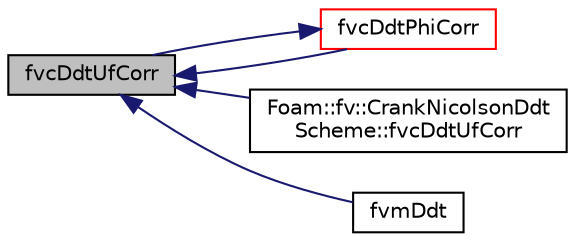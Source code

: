 digraph "fvcDdtUfCorr"
{
  bgcolor="transparent";
  edge [fontname="Helvetica",fontsize="10",labelfontname="Helvetica",labelfontsize="10"];
  node [fontname="Helvetica",fontsize="10",shape=record];
  rankdir="LR";
  Node181 [label="fvcDdtUfCorr",height=0.2,width=0.4,color="black", fillcolor="grey75", style="filled", fontcolor="black"];
  Node181 -> Node182 [dir="back",color="midnightblue",fontsize="10",style="solid",fontname="Helvetica"];
  Node182 [label="fvcDdtPhiCorr",height=0.2,width=0.4,color="red",URL="$a23289.html#a33f5cdb166b94225746ffebc3da4f759"];
  Node182 -> Node181 [dir="back",color="midnightblue",fontsize="10",style="solid",fontname="Helvetica"];
  Node181 -> Node184 [dir="back",color="midnightblue",fontsize="10",style="solid",fontname="Helvetica"];
  Node184 [label="Foam::fv::CrankNicolsonDdt\lScheme::fvcDdtUfCorr",height=0.2,width=0.4,color="black",URL="$a23293.html#ac5f8759de325b50d29474e4900891b2d"];
  Node181 -> Node185 [dir="back",color="midnightblue",fontsize="10",style="solid",fontname="Helvetica"];
  Node185 [label="fvmDdt",height=0.2,width=0.4,color="black",URL="$a23289.html#aa26cf5bb70cd445f49b13dbf3e05f7d8"];
}

